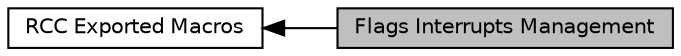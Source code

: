 digraph "Flags Interrupts Management"
{
  edge [fontname="Helvetica",fontsize="10",labelfontname="Helvetica",labelfontsize="10"];
  node [fontname="Helvetica",fontsize="10",shape=box];
  rankdir=LR;
  Node2 [label="RCC Exported Macros",height=0.2,width=0.4,color="black", fillcolor="white", style="filled",URL="$group__RCC__Exported__Macros.html",tooltip=" "];
  Node1 [label="Flags Interrupts Management",height=0.2,width=0.4,color="black", fillcolor="grey75", style="filled", fontcolor="black",tooltip="macros to manage the specified RCC Flags and interrupts."];
  Node2->Node1 [shape=plaintext, dir="back", style="solid"];
}
